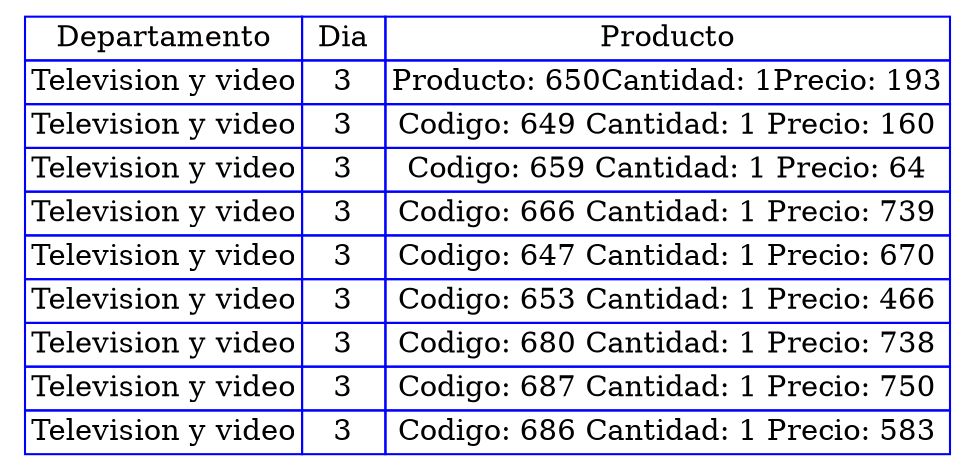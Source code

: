 digraph {
    tbl[
     shape=plaintext
     label=<
     <table border='0' cellborder='1' color='blue' cellspacing='0'>
<tr> <td>Departamento</td> <td> Dia </td> <td>Producto</td></tr>
<tr>
<td>Television y video</td>
<td>3</td>
<td>Producto: 650
Cantidad: 1
Precio: 193</td>
</tr><tr>
<td>Television y video</td>
<td>3</td>
<td>Codigo: 649 
Cantidad: 1 
Precio: 160</td>
</tr>
<tr>
<td>Television y video</td>
<td>3</td>
<td>Codigo: 659 
Cantidad: 1 
Precio: 64</td>
</tr>
<tr>
<td>Television y video</td>
<td>3</td>
<td>Codigo: 666 
Cantidad: 1 
Precio: 739</td>
</tr>
<tr>
<td>Television y video</td>
<td>3</td>
<td>Codigo: 647 
Cantidad: 1 
Precio: 670</td>
</tr>
<tr>
<td>Television y video</td>
<td>3</td>
<td>Codigo: 653 
Cantidad: 1 
Precio: 466</td>
</tr>
<tr>
<td>Television y video</td>
<td>3</td>
<td>Codigo: 680 
Cantidad: 1 
Precio: 738</td>
</tr>
<tr>
<td>Television y video</td>
<td>3</td>
<td>Codigo: 687 
Cantidad: 1 
Precio: 750</td>
</tr>
<tr>
<td>Television y video</td>
<td>3</td>
<td>Codigo: 686 
Cantidad: 1 
Precio: 583</td>
</tr>
</table>
    >];
}